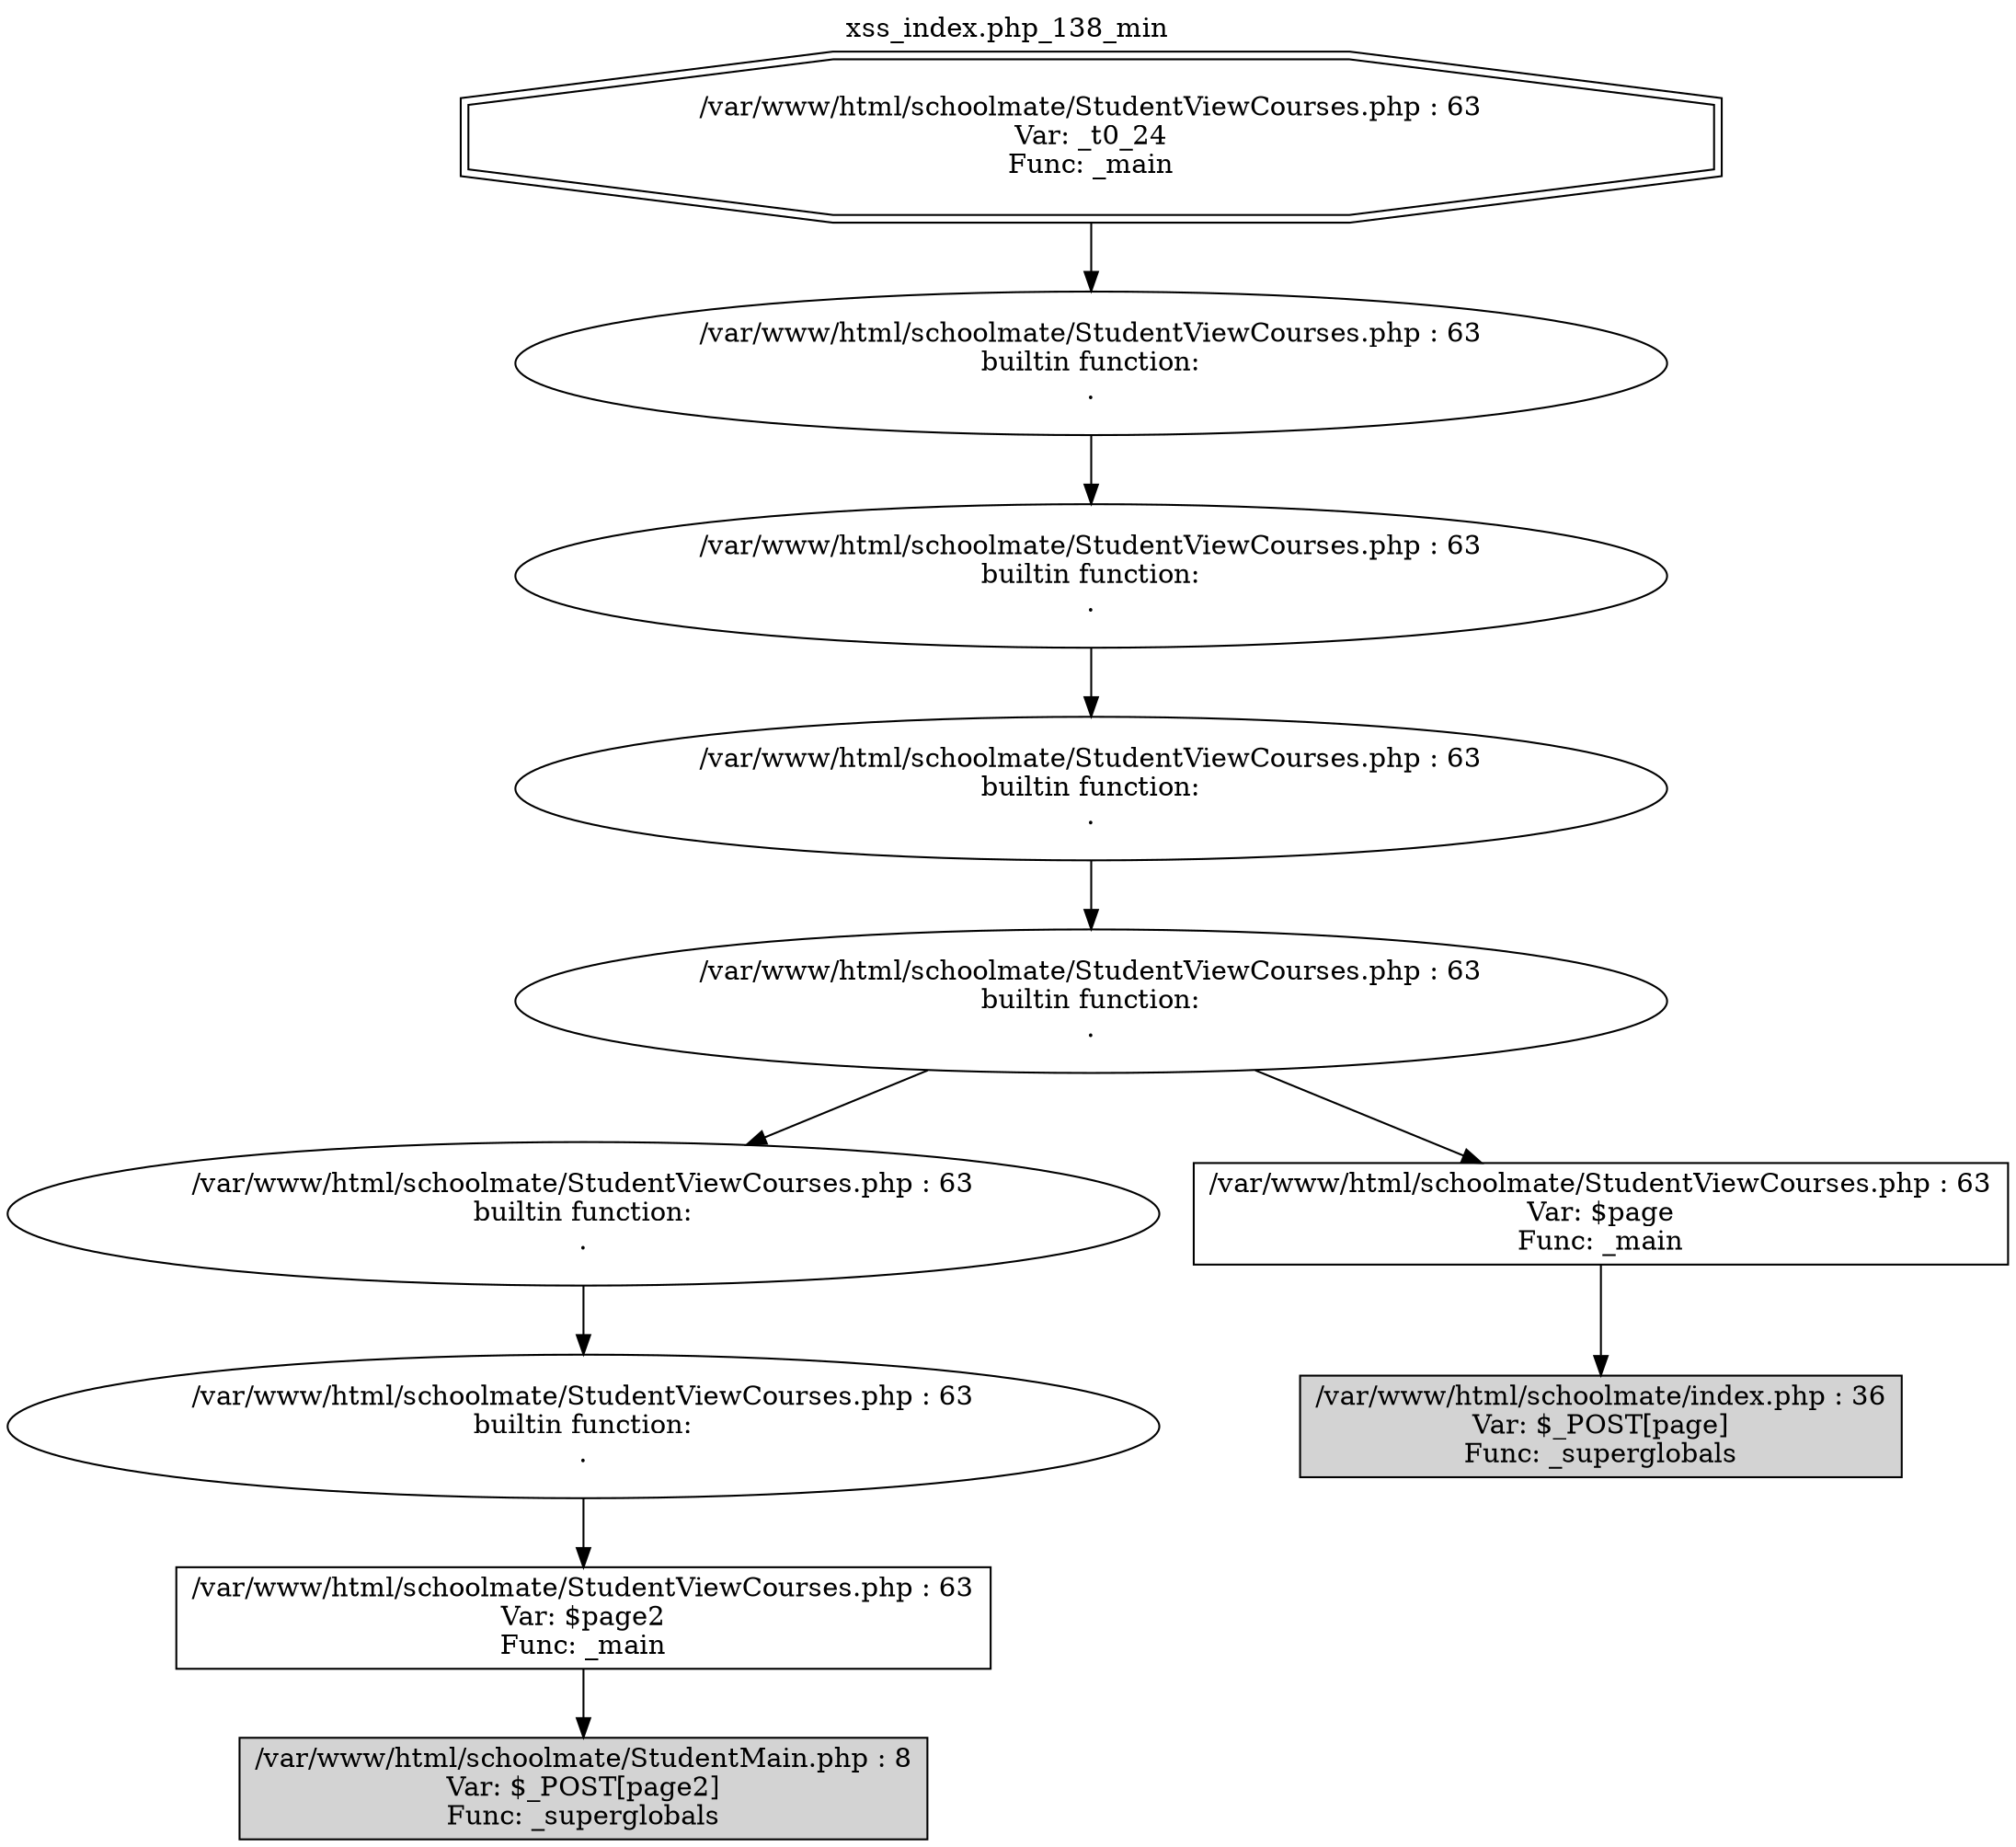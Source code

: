 digraph cfg {
  label="xss_index.php_138_min";
  labelloc=t;
  n1 [shape=doubleoctagon, label="/var/www/html/schoolmate/StudentViewCourses.php : 63\nVar: _t0_24\nFunc: _main\n"];
  n2 [shape=ellipse, label="/var/www/html/schoolmate/StudentViewCourses.php : 63\nbuiltin function:\n.\n"];
  n3 [shape=ellipse, label="/var/www/html/schoolmate/StudentViewCourses.php : 63\nbuiltin function:\n.\n"];
  n4 [shape=ellipse, label="/var/www/html/schoolmate/StudentViewCourses.php : 63\nbuiltin function:\n.\n"];
  n5 [shape=ellipse, label="/var/www/html/schoolmate/StudentViewCourses.php : 63\nbuiltin function:\n.\n"];
  n6 [shape=ellipse, label="/var/www/html/schoolmate/StudentViewCourses.php : 63\nbuiltin function:\n.\n"];
  n7 [shape=ellipse, label="/var/www/html/schoolmate/StudentViewCourses.php : 63\nbuiltin function:\n.\n"];
  n8 [shape=box, label="/var/www/html/schoolmate/StudentViewCourses.php : 63\nVar: $page2\nFunc: _main\n"];
  n9 [shape=box, label="/var/www/html/schoolmate/StudentMain.php : 8\nVar: $_POST[page2]\nFunc: _superglobals\n",style=filled];
  n10 [shape=box, label="/var/www/html/schoolmate/StudentViewCourses.php : 63\nVar: $page\nFunc: _main\n"];
  n11 [shape=box, label="/var/www/html/schoolmate/index.php : 36\nVar: $_POST[page]\nFunc: _superglobals\n",style=filled];
  n1 -> n2;
  n2 -> n3;
  n3 -> n4;
  n4 -> n5;
  n5 -> n6;
  n5 -> n10;
  n6 -> n7;
  n7 -> n8;
  n8 -> n9;
  n10 -> n11;
}
